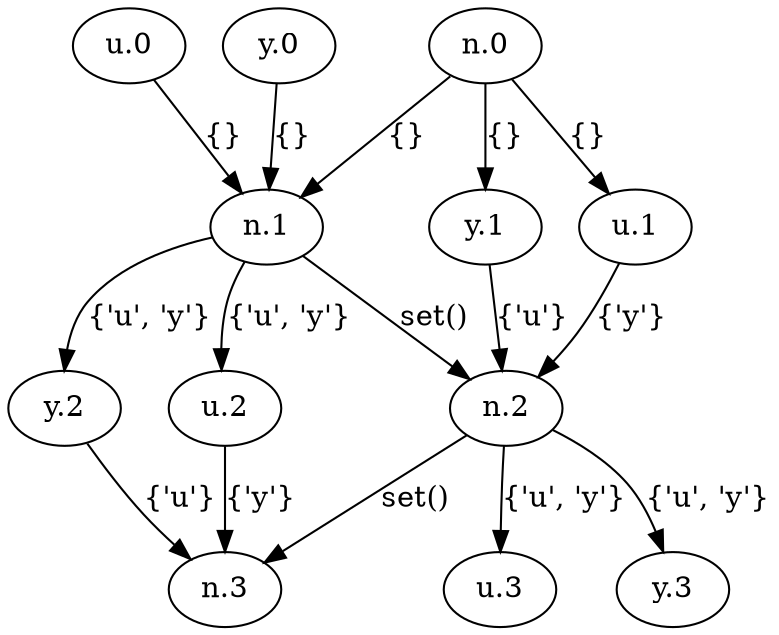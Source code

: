 strict digraph "" {
	"u.0" -> "n.1"	[label="{}"];
	"n.1" -> "n.2"	[label="set()"];
	"n.1" -> "u.2"	[label="{'u', 'y'}"];
	"n.1" -> "y.2"	[label="{'u', 'y'}"];
	"n.2" -> "n.3"	[label="set()"];
	"n.2" -> "u.3"	[label="{'u', 'y'}"];
	"n.2" -> "y.3"	[label="{'u', 'y'}"];
	"y.0" -> "n.1"	[label="{}"];
	"n.0" -> "n.1"	[label="{}"];
	"n.0" -> "y.1"	[label="{}"];
	"n.0" -> "u.1"	[label="{}"];
	"y.1" -> "n.2"	[label="{'u'}"];
	"u.1" -> "n.2"	[label="{'y'}"];
	"u.2" -> "n.3"	[label="{'y'}"];
	"y.2" -> "n.3"	[label="{'u'}"];
}
